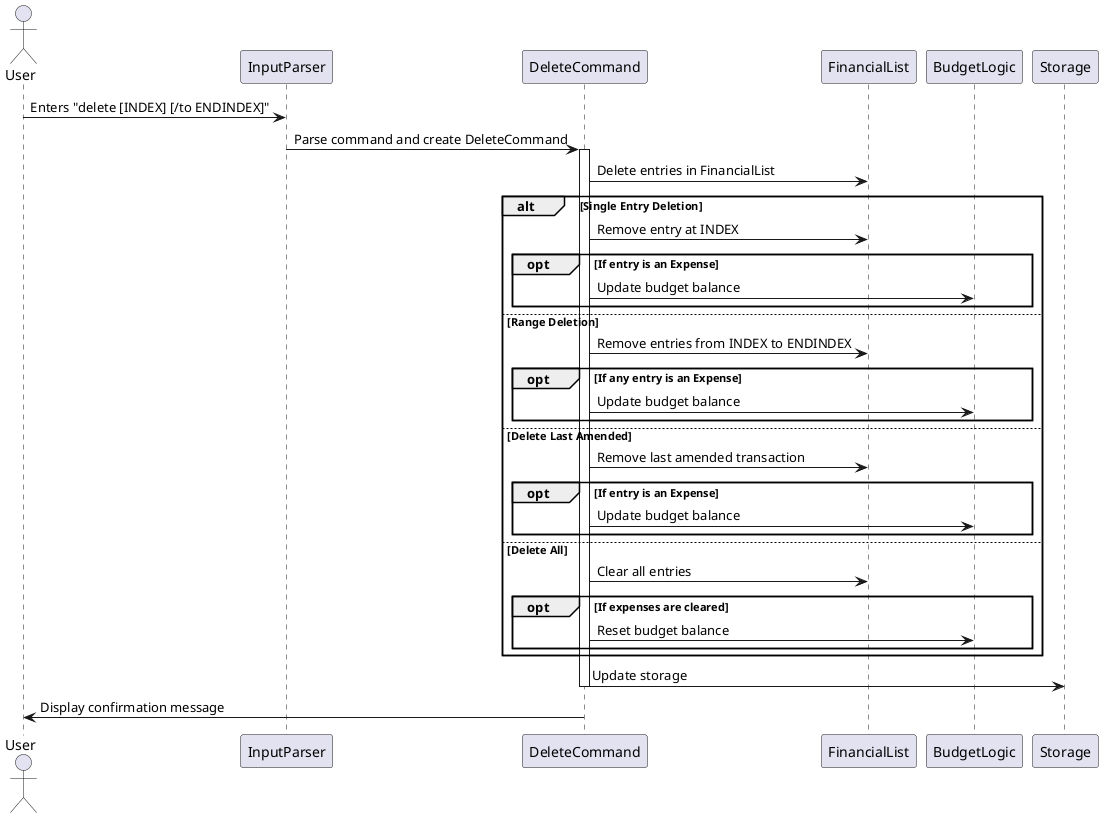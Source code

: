 @startuml
actor User
participant "InputParser" as IP
participant "DeleteCommand" as DC
participant "FinancialList" as FL
participant "BudgetLogic" as B
participant "Storage" as ST

User -> IP: Enters "delete [INDEX] [/to ENDINDEX]"
IP -> DC: Parse command and create DeleteCommand
activate DC
DC -> FL: Delete entries in FinancialList
alt Single Entry Deletion
    DC -> FL: Remove entry at INDEX
    opt If entry is an Expense
        DC -> B: Update budget balance
    end
else Range Deletion
    DC -> FL: Remove entries from INDEX to ENDINDEX
    opt If any entry is an Expense
        DC -> B: Update budget balance
    end
else Delete Last Amended
    DC -> FL: Remove last amended transaction
    opt If entry is an Expense
        DC -> B: Update budget balance
    end
else Delete All
    DC -> FL: Clear all entries
    opt If expenses are cleared
        DC -> B: Reset budget balance
    end
end
DC -> ST: Update storage
deactivate DC
User <- DC: Display confirmation message
@enduml
